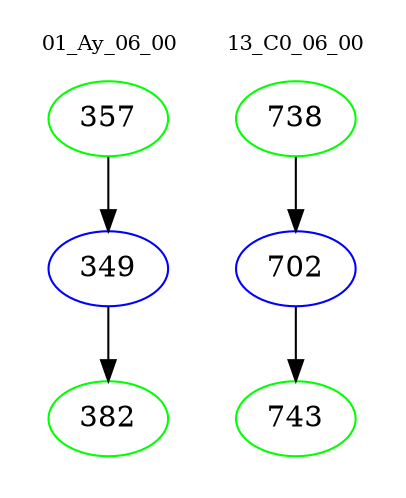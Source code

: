 digraph{
subgraph cluster_0 {
color = white
label = "01_Ay_06_00";
fontsize=10;
T0_357 [label="357", color="green"]
T0_357 -> T0_349 [color="black"]
T0_349 [label="349", color="blue"]
T0_349 -> T0_382 [color="black"]
T0_382 [label="382", color="green"]
}
subgraph cluster_1 {
color = white
label = "13_C0_06_00";
fontsize=10;
T1_738 [label="738", color="green"]
T1_738 -> T1_702 [color="black"]
T1_702 [label="702", color="blue"]
T1_702 -> T1_743 [color="black"]
T1_743 [label="743", color="green"]
}
}
